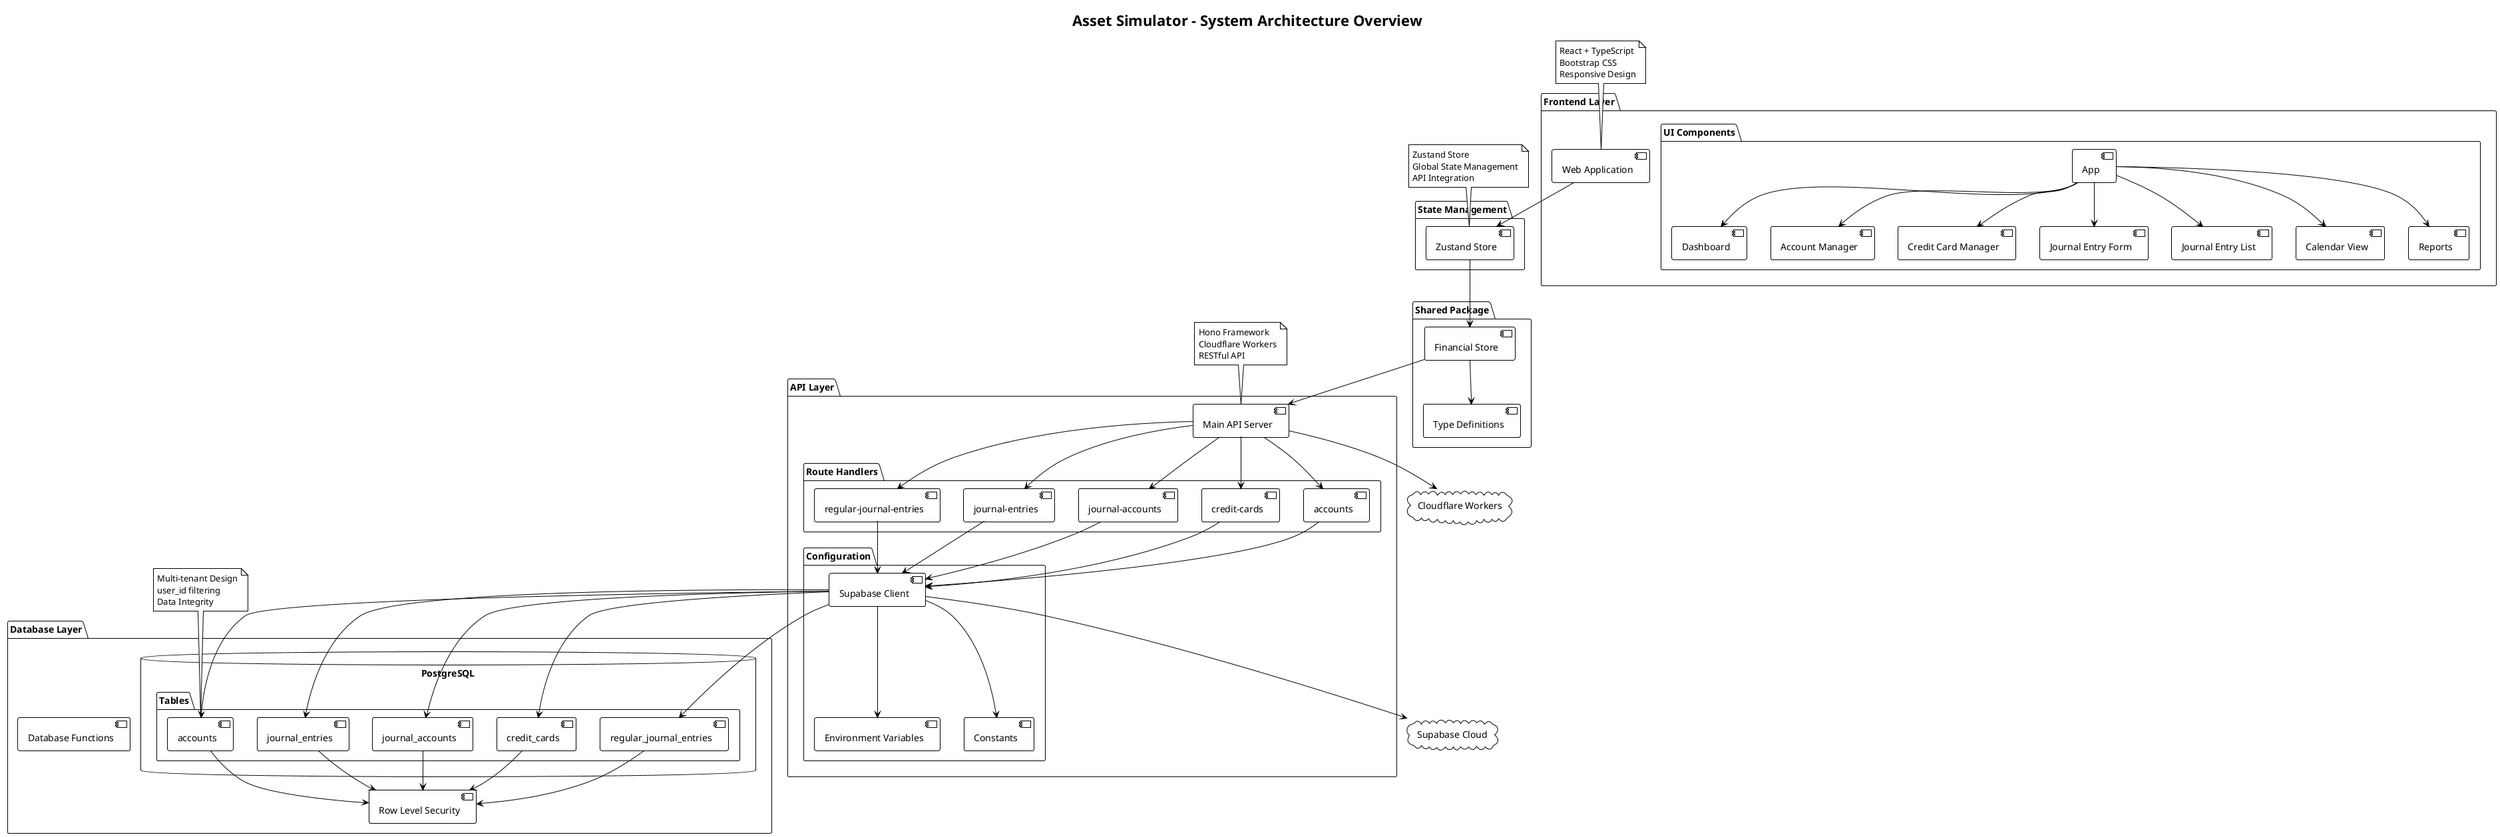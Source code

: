 @startuml System Architecture
!theme plain

title Asset Simulator - System Architecture Overview

' --- Frontend Layer ---
package "Frontend Layer" {
  component [Web Application] as WebApp
  
  package "UI Components" {
    component [App] as MainApp
    component [Dashboard] as DashComp
    component [Account Manager] as AccMgr
    component [Credit Card Manager] as CCMgr
    component [Journal Entry Form] as JEForm
    component [Journal Entry List] as JEList
    component [Calendar View] as CalView
    component [Reports] as Reports
  }
}

' --- State Management ---
package "State Management" {
  component [Zustand Store] as Store
}

' --- Shared Package ---
package "Shared Package" {
  component [Type Definitions] as Types
  component [Financial Store] as FinStore
}

' --- API Layer ---
package "API Layer" {
  component [Main API Server] as APIMain
  
  package "Route Handlers" {
    component [accounts] as AccAPI
    component [credit-cards] as CCAPI
    component [journal-accounts] as JAAPI
    component [journal-entries] as JEAPI
    component [regular-journal-entries] as RJEAPI
  }
  
  package "Configuration" {
    component [Supabase Client] as SupaClient
    component [Environment Variables] as EnvVars
    component [Constants] as Consts
  }
}

' --- Database Layer ---
package "Database Layer" {
  database "PostgreSQL" {
    folder "Tables" {
      [accounts] as AccTable
      [credit_cards] as CCTable
      [journal_accounts] as JATable
      [journal_entries] as JETable
      [regular_journal_entries] as RJETable
    }
  }
  
  component [Row Level Security] as RLS
  component [Database Functions] as DBFuncs
}

' --- External Services ---
cloud "Cloudflare Workers" as CFWorkers
cloud "Supabase Cloud" as SupaCloud

' --- Relationships ---
' Frontend connections
WebApp --> Store
MainApp --> AccMgr
MainApp --> CCMgr
MainApp --> JEForm
MainApp --> JEList
MainApp --> DashComp
MainApp --> CalView
MainApp --> Reports

' Store connections
Store --> FinStore
FinStore --> Types
FinStore --> APIMain

' API connections
APIMain --> AccAPI
APIMain --> CCAPI
APIMain --> JAAPI
APIMain --> JEAPI
APIMain --> RJEAPI

AccAPI --> SupaClient
CCAPI --> SupaClient
JAAPI --> SupaClient
JEAPI --> SupaClient
RJEAPI --> SupaClient

SupaClient --> EnvVars
SupaClient --> Consts

' Database connections
SupaClient --> AccTable
SupaClient --> CCTable
SupaClient --> JATable
SupaClient --> JETable
SupaClient --> RJETable

AccTable --> RLS
CCTable --> RLS
JATable --> RLS
JETable --> RLS
RJETable --> RLS

' Infrastructure
APIMain --> CFWorkers
SupaClient --> SupaCloud

note top of WebApp
  React + TypeScript
  Bootstrap CSS
  Responsive Design
end note

note top of Store
  Zustand Store
  Global State Management
  API Integration
end note

note top of APIMain
  Hono Framework
  Cloudflare Workers
  RESTful API
end note

note top of AccTable
  Multi-tenant Design
  user_id filtering
  Data Integrity
end note

@enduml